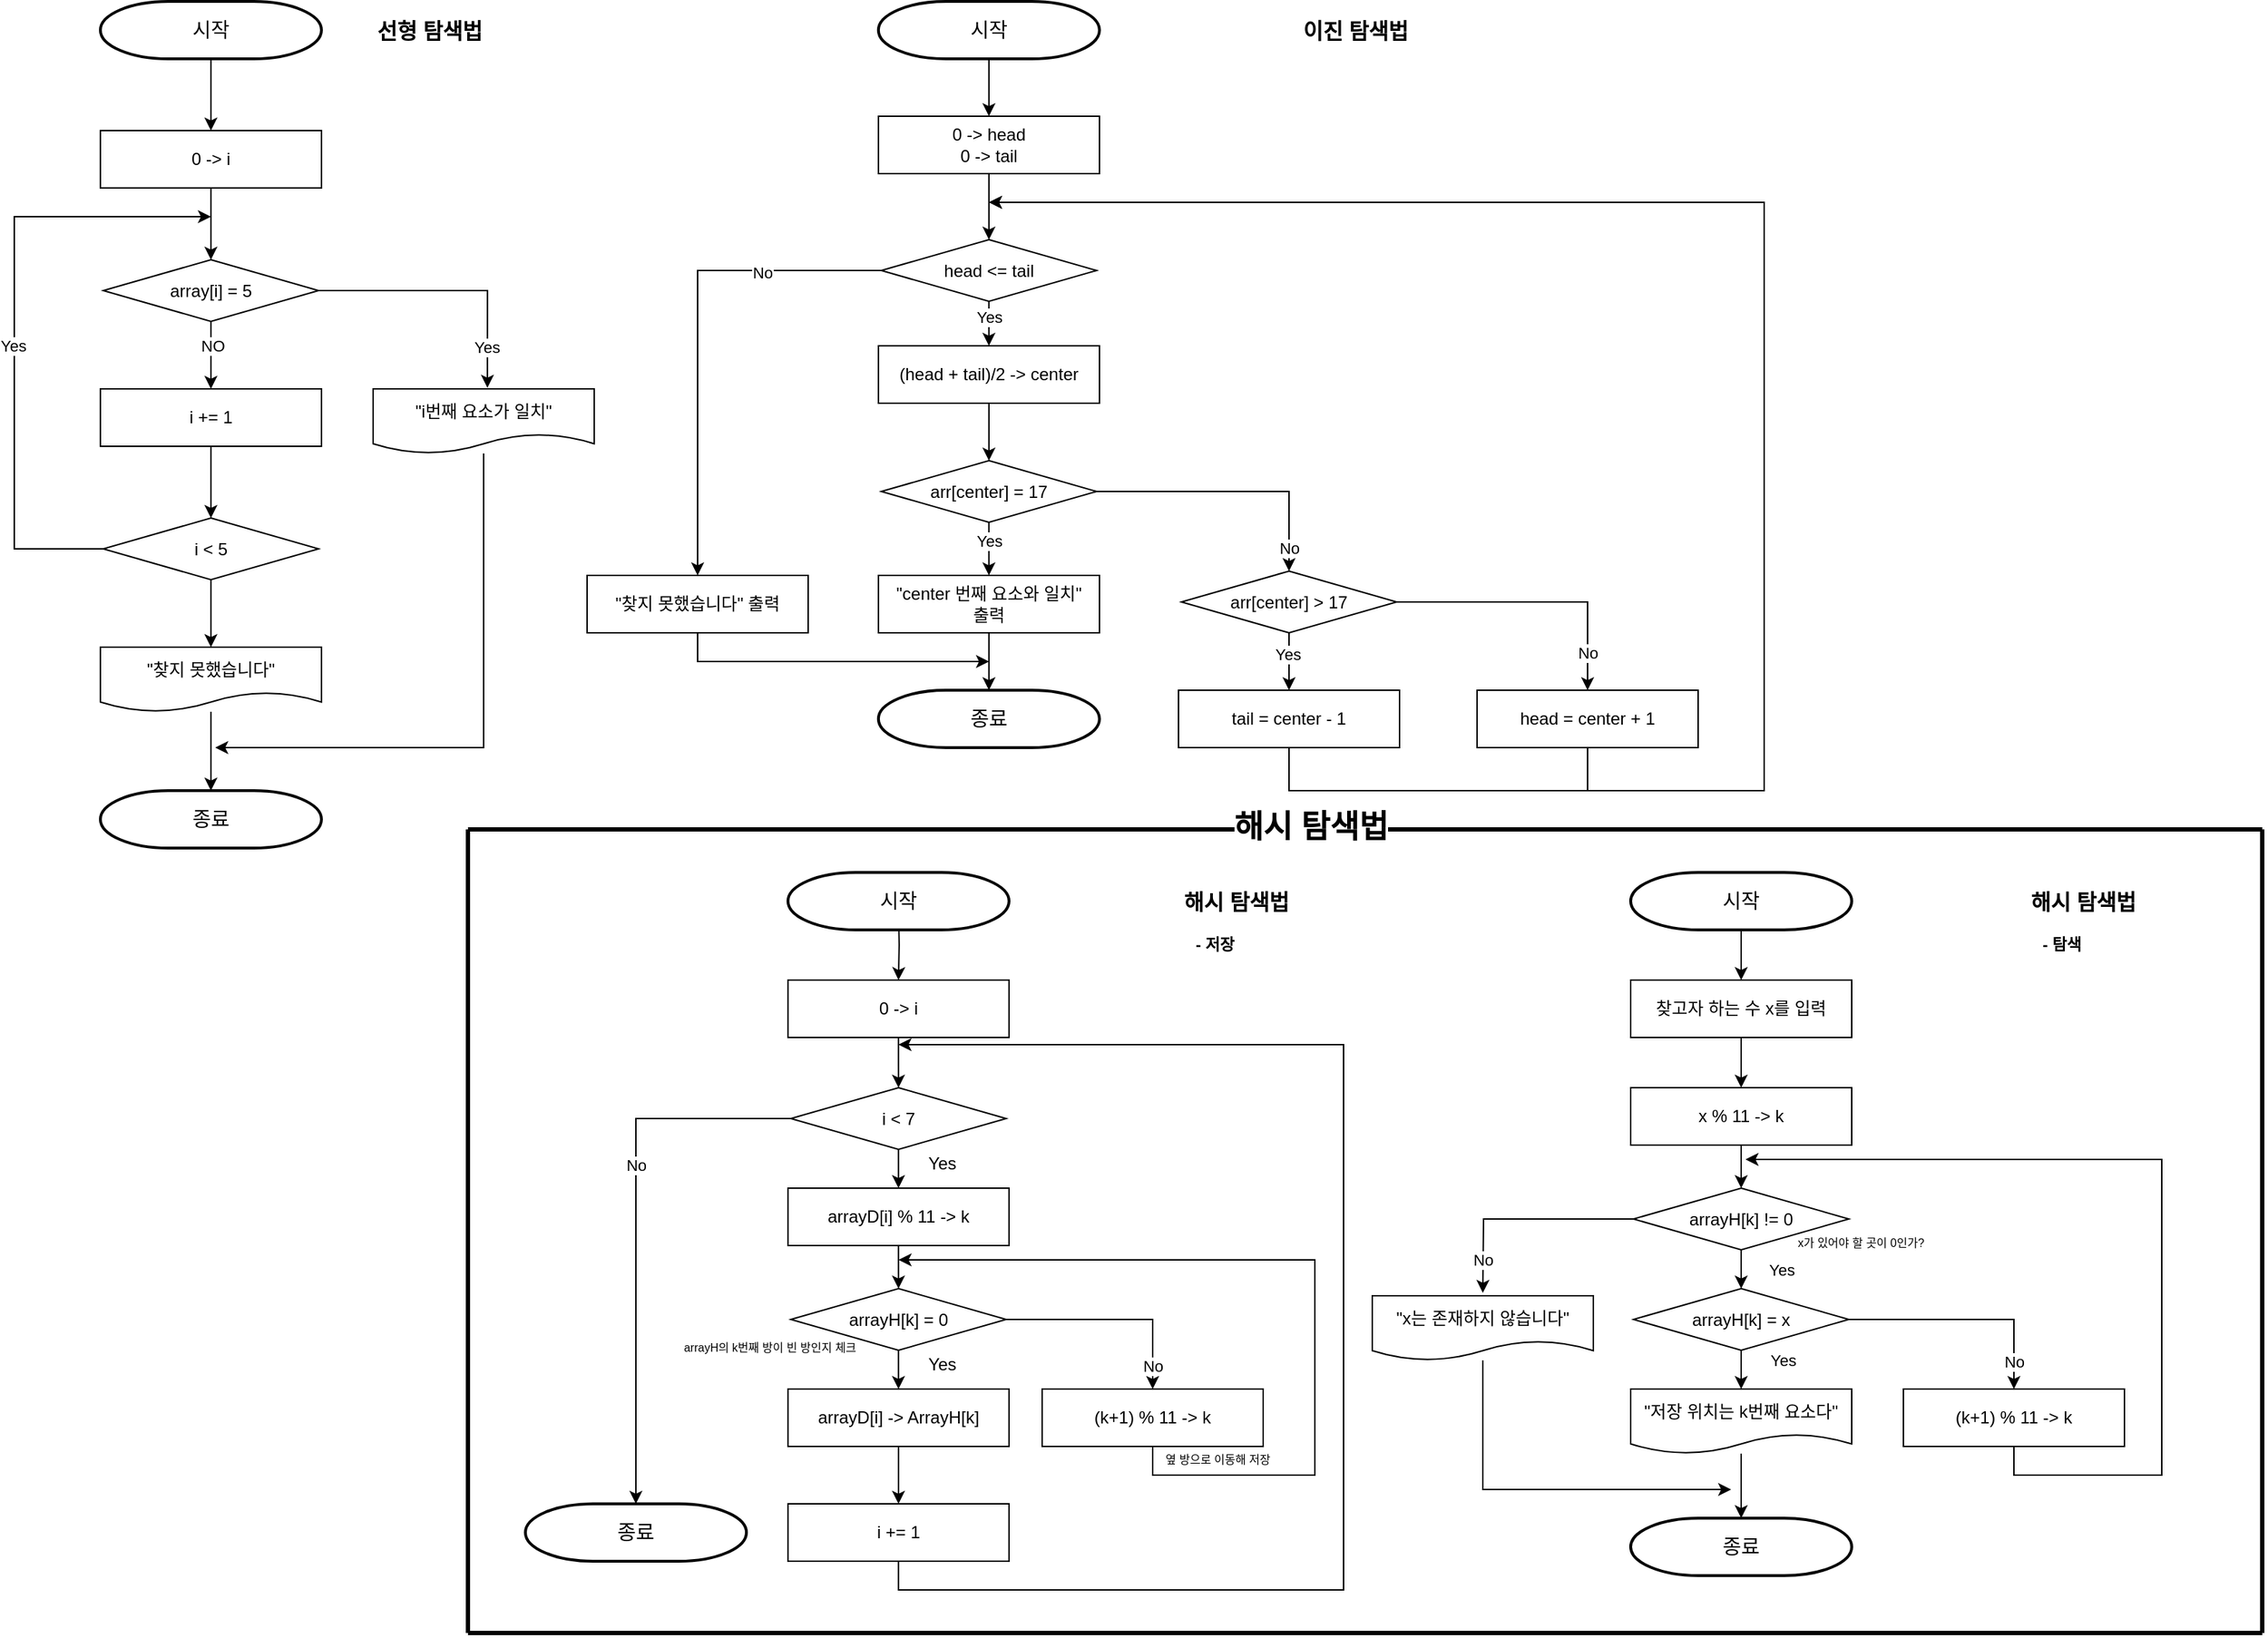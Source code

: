 <mxfile version="15.8.7" type="device"><diagram id="fEvEOkenN6dZXC_jMTnm" name="페이지-1"><mxGraphModel dx="2204" dy="1730" grid="1" gridSize="10" guides="1" tooltips="1" connect="1" arrows="1" fold="1" page="1" pageScale="1" pageWidth="1654" pageHeight="1169" math="0" shadow="0"><root><mxCell id="0"/><mxCell id="1" parent="0"/><mxCell id="blqlVI_5bHurJjlvy5nx-10" style="edgeStyle=orthogonalEdgeStyle;rounded=0;orthogonalLoop=1;jettySize=auto;html=1;entryX=0.5;entryY=0;entryDx=0;entryDy=0;" edge="1" parent="1" source="blqlVI_5bHurJjlvy5nx-1" target="blqlVI_5bHurJjlvy5nx-9"><mxGeometry relative="1" as="geometry"/></mxCell><mxCell id="blqlVI_5bHurJjlvy5nx-1" value="시작" style="strokeWidth=2;html=1;shape=mxgraph.flowchart.terminator;whiteSpace=wrap;fontSize=14;" vertex="1" parent="1"><mxGeometry x="70.94" y="10" width="154" height="40" as="geometry"/></mxCell><mxCell id="blqlVI_5bHurJjlvy5nx-14" style="edgeStyle=orthogonalEdgeStyle;rounded=0;orthogonalLoop=1;jettySize=auto;html=1;entryX=0.5;entryY=0;entryDx=0;entryDy=0;" edge="1" parent="1" source="blqlVI_5bHurJjlvy5nx-2" target="blqlVI_5bHurJjlvy5nx-12"><mxGeometry relative="1" as="geometry"/></mxCell><mxCell id="blqlVI_5bHurJjlvy5nx-16" value="NO" style="edgeLabel;html=1;align=center;verticalAlign=middle;resizable=0;points=[];" vertex="1" connectable="0" parent="blqlVI_5bHurJjlvy5nx-14"><mxGeometry x="-0.277" y="1" relative="1" as="geometry"><mxPoint as="offset"/></mxGeometry></mxCell><mxCell id="blqlVI_5bHurJjlvy5nx-34" style="edgeStyle=orthogonalEdgeStyle;rounded=0;orthogonalLoop=1;jettySize=auto;html=1;entryX=0.517;entryY=-0.017;entryDx=0;entryDy=0;entryPerimeter=0;" edge="1" parent="1" source="blqlVI_5bHurJjlvy5nx-2" target="blqlVI_5bHurJjlvy5nx-35"><mxGeometry relative="1" as="geometry"><mxPoint x="337.94" y="280" as="targetPoint"/><Array as="points"><mxPoint x="340.94" y="212"/></Array></mxGeometry></mxCell><mxCell id="blqlVI_5bHurJjlvy5nx-38" value="Yes" style="edgeLabel;html=1;align=center;verticalAlign=middle;resizable=0;points=[];" vertex="1" connectable="0" parent="blqlVI_5bHurJjlvy5nx-34"><mxGeometry x="-0.205" y="-1" relative="1" as="geometry"><mxPoint x="43" y="38" as="offset"/></mxGeometry></mxCell><mxCell id="blqlVI_5bHurJjlvy5nx-2" value="array[i] = 5" style="rhombus;whiteSpace=wrap;html=1;strokeWidth=1;" vertex="1" parent="1"><mxGeometry x="72.94" y="190" width="150" height="43" as="geometry"/></mxCell><mxCell id="blqlVI_5bHurJjlvy5nx-11" style="edgeStyle=orthogonalEdgeStyle;rounded=0;orthogonalLoop=1;jettySize=auto;html=1;entryX=0.5;entryY=0;entryDx=0;entryDy=0;" edge="1" parent="1" source="blqlVI_5bHurJjlvy5nx-9" target="blqlVI_5bHurJjlvy5nx-2"><mxGeometry relative="1" as="geometry"/></mxCell><mxCell id="blqlVI_5bHurJjlvy5nx-9" value="0 -&amp;gt; i" style="rounded=0;whiteSpace=wrap;html=1;" vertex="1" parent="1"><mxGeometry x="70.94" y="100" width="154" height="40" as="geometry"/></mxCell><mxCell id="blqlVI_5bHurJjlvy5nx-24" style="edgeStyle=orthogonalEdgeStyle;rounded=0;orthogonalLoop=1;jettySize=auto;html=1;entryX=0.5;entryY=0;entryDx=0;entryDy=0;" edge="1" parent="1" source="blqlVI_5bHurJjlvy5nx-12" target="blqlVI_5bHurJjlvy5nx-23"><mxGeometry relative="1" as="geometry"/></mxCell><mxCell id="blqlVI_5bHurJjlvy5nx-12" value="i += 1" style="rounded=0;whiteSpace=wrap;html=1;" vertex="1" parent="1"><mxGeometry x="70.94" y="280" width="154" height="40" as="geometry"/></mxCell><mxCell id="blqlVI_5bHurJjlvy5nx-25" style="edgeStyle=orthogonalEdgeStyle;rounded=0;orthogonalLoop=1;jettySize=auto;html=1;" edge="1" parent="1" source="blqlVI_5bHurJjlvy5nx-23"><mxGeometry relative="1" as="geometry"><mxPoint x="147.94" y="160.0" as="targetPoint"/><Array as="points"><mxPoint x="10.94" y="391"/><mxPoint x="10.94" y="160"/></Array></mxGeometry></mxCell><mxCell id="blqlVI_5bHurJjlvy5nx-26" value="Yes" style="edgeLabel;html=1;align=center;verticalAlign=middle;resizable=0;points=[];" vertex="1" connectable="0" parent="blqlVI_5bHurJjlvy5nx-25"><mxGeometry x="-0.243" y="1" relative="1" as="geometry"><mxPoint y="-41" as="offset"/></mxGeometry></mxCell><mxCell id="blqlVI_5bHurJjlvy5nx-28" style="edgeStyle=orthogonalEdgeStyle;rounded=0;orthogonalLoop=1;jettySize=auto;html=1;entryX=0.5;entryY=0;entryDx=0;entryDy=0;" edge="1" parent="1" source="blqlVI_5bHurJjlvy5nx-23" target="blqlVI_5bHurJjlvy5nx-27"><mxGeometry relative="1" as="geometry"/></mxCell><mxCell id="blqlVI_5bHurJjlvy5nx-23" value="i &amp;lt; 5" style="rhombus;whiteSpace=wrap;html=1;strokeWidth=1;" vertex="1" parent="1"><mxGeometry x="72.94" y="370" width="150" height="43" as="geometry"/></mxCell><mxCell id="blqlVI_5bHurJjlvy5nx-32" style="edgeStyle=orthogonalEdgeStyle;rounded=0;orthogonalLoop=1;jettySize=auto;html=1;entryX=0.5;entryY=0;entryDx=0;entryDy=0;entryPerimeter=0;" edge="1" parent="1" source="blqlVI_5bHurJjlvy5nx-27" target="blqlVI_5bHurJjlvy5nx-31"><mxGeometry relative="1" as="geometry"/></mxCell><mxCell id="blqlVI_5bHurJjlvy5nx-27" value="&quot;찾지 못했습니다&quot;" style="shape=document;whiteSpace=wrap;html=1;boundedLbl=1;" vertex="1" parent="1"><mxGeometry x="70.94" y="460" width="154" height="45" as="geometry"/></mxCell><mxCell id="blqlVI_5bHurJjlvy5nx-31" value="종료" style="strokeWidth=2;html=1;shape=mxgraph.flowchart.terminator;whiteSpace=wrap;fontSize=14;" vertex="1" parent="1"><mxGeometry x="70.94" y="560" width="154" height="40" as="geometry"/></mxCell><mxCell id="blqlVI_5bHurJjlvy5nx-36" style="edgeStyle=orthogonalEdgeStyle;rounded=0;orthogonalLoop=1;jettySize=auto;html=1;" edge="1" parent="1" source="blqlVI_5bHurJjlvy5nx-35"><mxGeometry relative="1" as="geometry"><mxPoint x="150.94" y="530" as="targetPoint"/><Array as="points"><mxPoint x="337.94" y="530"/></Array></mxGeometry></mxCell><mxCell id="blqlVI_5bHurJjlvy5nx-35" value="&quot;i번째 요소가 일치&quot;" style="shape=document;whiteSpace=wrap;html=1;boundedLbl=1;" vertex="1" parent="1"><mxGeometry x="260.94" y="280" width="154" height="45" as="geometry"/></mxCell><mxCell id="blqlVI_5bHurJjlvy5nx-42" style="edgeStyle=orthogonalEdgeStyle;rounded=0;orthogonalLoop=1;jettySize=auto;html=1;entryX=0.5;entryY=0;entryDx=0;entryDy=0;" edge="1" parent="1" source="blqlVI_5bHurJjlvy5nx-39" target="blqlVI_5bHurJjlvy5nx-40"><mxGeometry relative="1" as="geometry"/></mxCell><mxCell id="blqlVI_5bHurJjlvy5nx-39" value="시작" style="strokeWidth=2;html=1;shape=mxgraph.flowchart.terminator;whiteSpace=wrap;fontSize=14;" vertex="1" parent="1"><mxGeometry x="612.94" y="10" width="154" height="40" as="geometry"/></mxCell><mxCell id="blqlVI_5bHurJjlvy5nx-76" style="edgeStyle=orthogonalEdgeStyle;rounded=0;orthogonalLoop=1;jettySize=auto;html=1;entryX=0.5;entryY=0;entryDx=0;entryDy=0;" edge="1" parent="1" source="blqlVI_5bHurJjlvy5nx-40" target="blqlVI_5bHurJjlvy5nx-75"><mxGeometry relative="1" as="geometry"/></mxCell><mxCell id="blqlVI_5bHurJjlvy5nx-40" value="0 -&amp;gt; head&lt;br&gt;0 -&amp;gt; tail" style="rounded=0;whiteSpace=wrap;html=1;" vertex="1" parent="1"><mxGeometry x="612.94" y="90" width="154" height="40" as="geometry"/></mxCell><mxCell id="blqlVI_5bHurJjlvy5nx-46" style="edgeStyle=orthogonalEdgeStyle;rounded=0;orthogonalLoop=1;jettySize=auto;html=1;entryX=0.5;entryY=0;entryDx=0;entryDy=0;" edge="1" parent="1" source="blqlVI_5bHurJjlvy5nx-43" target="blqlVI_5bHurJjlvy5nx-45"><mxGeometry relative="1" as="geometry"/></mxCell><mxCell id="blqlVI_5bHurJjlvy5nx-43" value="(head + tail)/2 -&amp;gt; center" style="rounded=0;whiteSpace=wrap;html=1;" vertex="1" parent="1"><mxGeometry x="612.94" y="250" width="154" height="40" as="geometry"/></mxCell><mxCell id="blqlVI_5bHurJjlvy5nx-48" style="edgeStyle=orthogonalEdgeStyle;rounded=0;orthogonalLoop=1;jettySize=auto;html=1;entryX=0.5;entryY=0;entryDx=0;entryDy=0;" edge="1" parent="1" source="blqlVI_5bHurJjlvy5nx-45" target="blqlVI_5bHurJjlvy5nx-47"><mxGeometry relative="1" as="geometry"/></mxCell><mxCell id="blqlVI_5bHurJjlvy5nx-49" value="Yes" style="edgeLabel;html=1;align=center;verticalAlign=middle;resizable=0;points=[];" vertex="1" connectable="0" parent="blqlVI_5bHurJjlvy5nx-48"><mxGeometry x="-0.385" relative="1" as="geometry"><mxPoint as="offset"/></mxGeometry></mxCell><mxCell id="blqlVI_5bHurJjlvy5nx-57" style="edgeStyle=orthogonalEdgeStyle;rounded=0;orthogonalLoop=1;jettySize=auto;html=1;entryX=0.5;entryY=0;entryDx=0;entryDy=0;" edge="1" parent="1" source="blqlVI_5bHurJjlvy5nx-45" target="blqlVI_5bHurJjlvy5nx-55"><mxGeometry relative="1" as="geometry"/></mxCell><mxCell id="blqlVI_5bHurJjlvy5nx-58" value="No" style="edgeLabel;html=1;align=center;verticalAlign=middle;resizable=0;points=[];" vertex="1" connectable="0" parent="blqlVI_5bHurJjlvy5nx-57"><mxGeometry x="0.476" y="1" relative="1" as="geometry"><mxPoint x="-1" y="33" as="offset"/></mxGeometry></mxCell><mxCell id="blqlVI_5bHurJjlvy5nx-45" value="arr[center] = 17" style="rhombus;whiteSpace=wrap;html=1;strokeWidth=1;" vertex="1" parent="1"><mxGeometry x="614.94" y="330" width="150" height="43" as="geometry"/></mxCell><mxCell id="blqlVI_5bHurJjlvy5nx-53" style="edgeStyle=orthogonalEdgeStyle;rounded=0;orthogonalLoop=1;jettySize=auto;html=1;entryX=0.5;entryY=0;entryDx=0;entryDy=0;entryPerimeter=0;" edge="1" parent="1" source="blqlVI_5bHurJjlvy5nx-47" target="blqlVI_5bHurJjlvy5nx-50"><mxGeometry relative="1" as="geometry"/></mxCell><mxCell id="blqlVI_5bHurJjlvy5nx-47" value="&quot;center 번째 요소와 일치&quot;&lt;br&gt;출력" style="rounded=0;whiteSpace=wrap;html=1;" vertex="1" parent="1"><mxGeometry x="612.94" y="410" width="154" height="40" as="geometry"/></mxCell><mxCell id="blqlVI_5bHurJjlvy5nx-50" value="종료" style="strokeWidth=2;html=1;shape=mxgraph.flowchart.terminator;whiteSpace=wrap;fontSize=14;" vertex="1" parent="1"><mxGeometry x="612.94" y="490" width="154" height="40" as="geometry"/></mxCell><mxCell id="blqlVI_5bHurJjlvy5nx-68" style="edgeStyle=orthogonalEdgeStyle;rounded=0;orthogonalLoop=1;jettySize=auto;html=1;" edge="1" parent="1" source="blqlVI_5bHurJjlvy5nx-54"><mxGeometry relative="1" as="geometry"><mxPoint x="690" y="150" as="targetPoint"/><Array as="points"><mxPoint x="899" y="560"/><mxPoint x="1230" y="560"/><mxPoint x="1230" y="150"/></Array></mxGeometry></mxCell><mxCell id="blqlVI_5bHurJjlvy5nx-54" value="tail = center - 1" style="rounded=0;whiteSpace=wrap;html=1;" vertex="1" parent="1"><mxGeometry x="822" y="490" width="154" height="40" as="geometry"/></mxCell><mxCell id="blqlVI_5bHurJjlvy5nx-61" style="edgeStyle=orthogonalEdgeStyle;rounded=0;orthogonalLoop=1;jettySize=auto;html=1;entryX=0.5;entryY=0;entryDx=0;entryDy=0;" edge="1" parent="1" source="blqlVI_5bHurJjlvy5nx-55" target="blqlVI_5bHurJjlvy5nx-60"><mxGeometry relative="1" as="geometry"/></mxCell><mxCell id="blqlVI_5bHurJjlvy5nx-64" value="No" style="edgeLabel;html=1;align=center;verticalAlign=middle;resizable=0;points=[];" vertex="1" connectable="0" parent="blqlVI_5bHurJjlvy5nx-61"><mxGeometry x="-0.467" y="1" relative="1" as="geometry"><mxPoint x="81" y="36" as="offset"/></mxGeometry></mxCell><mxCell id="blqlVI_5bHurJjlvy5nx-62" style="edgeStyle=orthogonalEdgeStyle;rounded=0;orthogonalLoop=1;jettySize=auto;html=1;entryX=0.5;entryY=0;entryDx=0;entryDy=0;" edge="1" parent="1" source="blqlVI_5bHurJjlvy5nx-55" target="blqlVI_5bHurJjlvy5nx-54"><mxGeometry relative="1" as="geometry"/></mxCell><mxCell id="blqlVI_5bHurJjlvy5nx-63" value="Yes" style="edgeLabel;html=1;align=center;verticalAlign=middle;resizable=0;points=[];" vertex="1" connectable="0" parent="blqlVI_5bHurJjlvy5nx-62"><mxGeometry x="-0.271" y="-1" relative="1" as="geometry"><mxPoint as="offset"/></mxGeometry></mxCell><mxCell id="blqlVI_5bHurJjlvy5nx-55" value="arr[center] &amp;gt; 17" style="rhombus;whiteSpace=wrap;html=1;strokeWidth=1;" vertex="1" parent="1"><mxGeometry x="824" y="407" width="150" height="43" as="geometry"/></mxCell><mxCell id="blqlVI_5bHurJjlvy5nx-65" style="edgeStyle=orthogonalEdgeStyle;rounded=0;orthogonalLoop=1;jettySize=auto;html=1;" edge="1" parent="1" source="blqlVI_5bHurJjlvy5nx-60"><mxGeometry relative="1" as="geometry"><mxPoint x="690" y="150" as="targetPoint"/><Array as="points"><mxPoint x="1107" y="560"/><mxPoint x="1230" y="560"/><mxPoint x="1230" y="150"/></Array></mxGeometry></mxCell><mxCell id="blqlVI_5bHurJjlvy5nx-60" value="head = center + 1" style="rounded=0;whiteSpace=wrap;html=1;" vertex="1" parent="1"><mxGeometry x="1030" y="490" width="154" height="40" as="geometry"/></mxCell><mxCell id="blqlVI_5bHurJjlvy5nx-77" style="edgeStyle=orthogonalEdgeStyle;rounded=0;orthogonalLoop=1;jettySize=auto;html=1;entryX=0.5;entryY=0;entryDx=0;entryDy=0;" edge="1" parent="1" source="blqlVI_5bHurJjlvy5nx-75" target="blqlVI_5bHurJjlvy5nx-43"><mxGeometry relative="1" as="geometry"/></mxCell><mxCell id="blqlVI_5bHurJjlvy5nx-78" style="edgeStyle=orthogonalEdgeStyle;rounded=0;orthogonalLoop=1;jettySize=auto;html=1;entryX=0.5;entryY=0;entryDx=0;entryDy=0;" edge="1" parent="1" source="blqlVI_5bHurJjlvy5nx-75" target="blqlVI_5bHurJjlvy5nx-80"><mxGeometry relative="1" as="geometry"><mxPoint x="570" y="400" as="targetPoint"/></mxGeometry></mxCell><mxCell id="blqlVI_5bHurJjlvy5nx-83" value="No" style="edgeLabel;html=1;align=center;verticalAlign=middle;resizable=0;points=[];" vertex="1" connectable="0" parent="blqlVI_5bHurJjlvy5nx-78"><mxGeometry x="-0.508" y="1" relative="1" as="geometry"><mxPoint as="offset"/></mxGeometry></mxCell><mxCell id="blqlVI_5bHurJjlvy5nx-75" value="head &amp;lt;= tail" style="rhombus;whiteSpace=wrap;html=1;strokeWidth=1;" vertex="1" parent="1"><mxGeometry x="614.94" y="176" width="150" height="43" as="geometry"/></mxCell><mxCell id="blqlVI_5bHurJjlvy5nx-81" style="edgeStyle=orthogonalEdgeStyle;rounded=0;orthogonalLoop=1;jettySize=auto;html=1;" edge="1" parent="1" source="blqlVI_5bHurJjlvy5nx-80"><mxGeometry relative="1" as="geometry"><mxPoint x="690" y="470.0" as="targetPoint"/><Array as="points"><mxPoint x="487" y="470"/></Array></mxGeometry></mxCell><mxCell id="blqlVI_5bHurJjlvy5nx-80" value="&quot;찾지 못했습니다&quot; 출력" style="rounded=0;whiteSpace=wrap;html=1;" vertex="1" parent="1"><mxGeometry x="410" y="410" width="154" height="40" as="geometry"/></mxCell><mxCell id="blqlVI_5bHurJjlvy5nx-84" value="Yes" style="edgeLabel;html=1;align=center;verticalAlign=middle;resizable=0;points=[];" vertex="1" connectable="0" parent="1"><mxGeometry x="689.943" y="230.0" as="geometry"/></mxCell><mxCell id="blqlVI_5bHurJjlvy5nx-86" style="edgeStyle=orthogonalEdgeStyle;rounded=0;orthogonalLoop=1;jettySize=auto;html=1;entryX=0.5;entryY=0;entryDx=0;entryDy=0;" edge="1" parent="1" target="blqlVI_5bHurJjlvy5nx-88"><mxGeometry relative="1" as="geometry"><mxPoint x="626.94" y="642" as="sourcePoint"/></mxGeometry></mxCell><mxCell id="blqlVI_5bHurJjlvy5nx-87" value="시작" style="strokeWidth=2;html=1;shape=mxgraph.flowchart.terminator;whiteSpace=wrap;fontSize=14;" vertex="1" parent="1"><mxGeometry x="549.94" y="617" width="154" height="40" as="geometry"/></mxCell><mxCell id="blqlVI_5bHurJjlvy5nx-90" style="edgeStyle=orthogonalEdgeStyle;rounded=0;orthogonalLoop=1;jettySize=auto;html=1;entryX=0.5;entryY=0;entryDx=0;entryDy=0;" edge="1" parent="1" source="blqlVI_5bHurJjlvy5nx-88" target="blqlVI_5bHurJjlvy5nx-89"><mxGeometry relative="1" as="geometry"/></mxCell><mxCell id="blqlVI_5bHurJjlvy5nx-88" value="0 -&amp;gt; i" style="rounded=0;whiteSpace=wrap;html=1;" vertex="1" parent="1"><mxGeometry x="549.94" y="692" width="154" height="40" as="geometry"/></mxCell><mxCell id="blqlVI_5bHurJjlvy5nx-93" style="edgeStyle=orthogonalEdgeStyle;rounded=0;orthogonalLoop=1;jettySize=auto;html=1;entryX=0.5;entryY=0;entryDx=0;entryDy=0;" edge="1" parent="1" source="blqlVI_5bHurJjlvy5nx-89" target="blqlVI_5bHurJjlvy5nx-92"><mxGeometry relative="1" as="geometry"/></mxCell><mxCell id="blqlVI_5bHurJjlvy5nx-107" style="edgeStyle=orthogonalEdgeStyle;rounded=0;orthogonalLoop=1;jettySize=auto;html=1;entryX=0.5;entryY=0;entryDx=0;entryDy=0;entryPerimeter=0;" edge="1" parent="1" source="blqlVI_5bHurJjlvy5nx-89" target="blqlVI_5bHurJjlvy5nx-105"><mxGeometry relative="1" as="geometry"/></mxCell><mxCell id="blqlVI_5bHurJjlvy5nx-109" value="No" style="edgeLabel;html=1;align=center;verticalAlign=middle;resizable=0;points=[];" vertex="1" connectable="0" parent="blqlVI_5bHurJjlvy5nx-107"><mxGeometry x="-0.802" y="-1" relative="1" as="geometry"><mxPoint x="-71" y="33" as="offset"/></mxGeometry></mxCell><mxCell id="blqlVI_5bHurJjlvy5nx-89" value="i &amp;lt; 7" style="rhombus;whiteSpace=wrap;html=1;strokeWidth=1;" vertex="1" parent="1"><mxGeometry x="551.94" y="767" width="150" height="43" as="geometry"/></mxCell><mxCell id="blqlVI_5bHurJjlvy5nx-97" style="edgeStyle=orthogonalEdgeStyle;rounded=0;orthogonalLoop=1;jettySize=auto;html=1;entryX=0.5;entryY=0;entryDx=0;entryDy=0;" edge="1" parent="1" source="blqlVI_5bHurJjlvy5nx-92" target="blqlVI_5bHurJjlvy5nx-94"><mxGeometry relative="1" as="geometry"/></mxCell><mxCell id="blqlVI_5bHurJjlvy5nx-92" value="arrayD[i] % 11 -&amp;gt; k" style="rounded=0;whiteSpace=wrap;html=1;" vertex="1" parent="1"><mxGeometry x="549.94" y="837" width="154" height="40" as="geometry"/></mxCell><mxCell id="blqlVI_5bHurJjlvy5nx-98" style="edgeStyle=orthogonalEdgeStyle;rounded=0;orthogonalLoop=1;jettySize=auto;html=1;entryX=0.5;entryY=0;entryDx=0;entryDy=0;" edge="1" parent="1" source="blqlVI_5bHurJjlvy5nx-94" target="blqlVI_5bHurJjlvy5nx-95"><mxGeometry relative="1" as="geometry"/></mxCell><mxCell id="blqlVI_5bHurJjlvy5nx-101" style="edgeStyle=orthogonalEdgeStyle;rounded=0;orthogonalLoop=1;jettySize=auto;html=1;entryX=0.5;entryY=0;entryDx=0;entryDy=0;" edge="1" parent="1" source="blqlVI_5bHurJjlvy5nx-94" target="blqlVI_5bHurJjlvy5nx-100"><mxGeometry relative="1" as="geometry"/></mxCell><mxCell id="blqlVI_5bHurJjlvy5nx-102" value="No" style="edgeLabel;html=1;align=center;verticalAlign=middle;resizable=0;points=[];" vertex="1" connectable="0" parent="blqlVI_5bHurJjlvy5nx-101"><mxGeometry x="0.566" y="-2" relative="1" as="geometry"><mxPoint x="2" y="16" as="offset"/></mxGeometry></mxCell><mxCell id="blqlVI_5bHurJjlvy5nx-94" value="arrayH[k] = 0" style="rhombus;whiteSpace=wrap;html=1;strokeWidth=1;" vertex="1" parent="1"><mxGeometry x="551.94" y="907" width="150" height="43" as="geometry"/></mxCell><mxCell id="blqlVI_5bHurJjlvy5nx-99" style="edgeStyle=orthogonalEdgeStyle;rounded=0;orthogonalLoop=1;jettySize=auto;html=1;entryX=0.5;entryY=0;entryDx=0;entryDy=0;" edge="1" parent="1" source="blqlVI_5bHurJjlvy5nx-95" target="blqlVI_5bHurJjlvy5nx-96"><mxGeometry relative="1" as="geometry"/></mxCell><mxCell id="blqlVI_5bHurJjlvy5nx-95" value="arrayD[i] -&amp;gt; ArrayH[k]" style="rounded=0;whiteSpace=wrap;html=1;" vertex="1" parent="1"><mxGeometry x="549.94" y="977" width="154" height="40" as="geometry"/></mxCell><mxCell id="blqlVI_5bHurJjlvy5nx-110" style="edgeStyle=orthogonalEdgeStyle;rounded=0;orthogonalLoop=1;jettySize=auto;html=1;" edge="1" parent="1" source="blqlVI_5bHurJjlvy5nx-96"><mxGeometry relative="1" as="geometry"><mxPoint x="626.94" y="737" as="targetPoint"/><Array as="points"><mxPoint x="627" y="1117"/><mxPoint x="937" y="1117"/><mxPoint x="937" y="737"/></Array></mxGeometry></mxCell><mxCell id="blqlVI_5bHurJjlvy5nx-96" value="i += 1" style="rounded=0;whiteSpace=wrap;html=1;" vertex="1" parent="1"><mxGeometry x="549.94" y="1057" width="154" height="40" as="geometry"/></mxCell><mxCell id="blqlVI_5bHurJjlvy5nx-106" style="edgeStyle=orthogonalEdgeStyle;rounded=0;orthogonalLoop=1;jettySize=auto;html=1;" edge="1" parent="1" source="blqlVI_5bHurJjlvy5nx-100"><mxGeometry relative="1" as="geometry"><mxPoint x="627" y="887" as="targetPoint"/><Array as="points"><mxPoint x="804" y="1037"/><mxPoint x="917" y="1037"/><mxPoint x="917" y="887"/></Array></mxGeometry></mxCell><mxCell id="blqlVI_5bHurJjlvy5nx-100" value="(k+1) % 11 -&amp;gt; k" style="rounded=0;whiteSpace=wrap;html=1;" vertex="1" parent="1"><mxGeometry x="727" y="977" width="154" height="40" as="geometry"/></mxCell><mxCell id="blqlVI_5bHurJjlvy5nx-104" value="Yes" style="text;html=1;align=center;verticalAlign=middle;resizable=0;points=[];autosize=1;strokeColor=none;fillColor=none;" vertex="1" parent="1"><mxGeometry x="637" y="950" width="40" height="20" as="geometry"/></mxCell><mxCell id="blqlVI_5bHurJjlvy5nx-105" value="종료" style="strokeWidth=2;html=1;shape=mxgraph.flowchart.terminator;whiteSpace=wrap;fontSize=14;" vertex="1" parent="1"><mxGeometry x="367" y="1057" width="154" height="40" as="geometry"/></mxCell><mxCell id="blqlVI_5bHurJjlvy5nx-108" value="Yes" style="text;html=1;align=center;verticalAlign=middle;resizable=0;points=[];autosize=1;strokeColor=none;fillColor=none;" vertex="1" parent="1"><mxGeometry x="637" y="810" width="40" height="20" as="geometry"/></mxCell><mxCell id="blqlVI_5bHurJjlvy5nx-111" value="&lt;font style=&quot;font-size: 8px&quot;&gt;arrayH의 k번째 방이 빈 방인지 체크&lt;/font&gt;" style="text;html=1;align=center;verticalAlign=middle;resizable=0;points=[];autosize=1;strokeColor=none;fillColor=none;" vertex="1" parent="1"><mxGeometry x="467" y="937" width="140" height="20" as="geometry"/></mxCell><mxCell id="blqlVI_5bHurJjlvy5nx-112" value="&lt;font style=&quot;font-size: 8px&quot;&gt;옆 방으로 이동해 저장&lt;/font&gt;" style="text;html=1;align=center;verticalAlign=middle;resizable=0;points=[];autosize=1;strokeColor=none;fillColor=none;" vertex="1" parent="1"><mxGeometry x="804" y="1015" width="90" height="20" as="geometry"/></mxCell><mxCell id="blqlVI_5bHurJjlvy5nx-113" value="&lt;b&gt;&lt;font style=&quot;font-size: 15px&quot;&gt;선형 탐색법&lt;/font&gt;&lt;/b&gt;" style="text;html=1;align=center;verticalAlign=middle;resizable=0;points=[];autosize=1;strokeColor=none;fillColor=none;fontSize=8;" vertex="1" parent="1"><mxGeometry x="254.94" y="20" width="90" height="20" as="geometry"/></mxCell><mxCell id="blqlVI_5bHurJjlvy5nx-114" value="&lt;b&gt;&lt;font style=&quot;font-size: 15px&quot;&gt;이진 탐색법&lt;/font&gt;&lt;/b&gt;" style="text;html=1;align=center;verticalAlign=middle;resizable=0;points=[];autosize=1;strokeColor=none;fillColor=none;fontSize=8;" vertex="1" parent="1"><mxGeometry x="900" y="20" width="90" height="20" as="geometry"/></mxCell><mxCell id="blqlVI_5bHurJjlvy5nx-115" value="&lt;b style=&quot;font-size: 15px&quot;&gt;&lt;font style=&quot;font-size: 15px&quot;&gt;&lt;span&gt;해시 탐색법&lt;br&gt;&lt;/span&gt;&lt;/font&gt;&lt;/b&gt;" style="text;html=1;align=center;verticalAlign=middle;resizable=0;points=[];autosize=1;strokeColor=none;fillColor=none;fontSize=8;" vertex="1" parent="1"><mxGeometry x="817" y="627" width="90" height="20" as="geometry"/></mxCell><mxCell id="blqlVI_5bHurJjlvy5nx-116" value="&lt;b&gt;&lt;font&gt;&lt;font style=&quot;font-size: 11px&quot;&gt;- 저장&lt;/font&gt;&lt;br&gt;&lt;/font&gt;&lt;/b&gt;" style="text;html=1;align=center;verticalAlign=middle;resizable=0;points=[];autosize=1;strokeColor=none;fillColor=none;fontSize=8;" vertex="1" parent="1"><mxGeometry x="827" y="657" width="40" height="20" as="geometry"/></mxCell><mxCell id="blqlVI_5bHurJjlvy5nx-119" style="edgeStyle=orthogonalEdgeStyle;rounded=0;orthogonalLoop=1;jettySize=auto;html=1;entryX=0.5;entryY=0;entryDx=0;entryDy=0;fontSize=11;" edge="1" parent="1" source="blqlVI_5bHurJjlvy5nx-117" target="blqlVI_5bHurJjlvy5nx-118"><mxGeometry relative="1" as="geometry"/></mxCell><mxCell id="blqlVI_5bHurJjlvy5nx-117" value="시작" style="strokeWidth=2;html=1;shape=mxgraph.flowchart.terminator;whiteSpace=wrap;fontSize=14;" vertex="1" parent="1"><mxGeometry x="1137" y="617" width="154" height="40" as="geometry"/></mxCell><mxCell id="blqlVI_5bHurJjlvy5nx-121" style="edgeStyle=orthogonalEdgeStyle;rounded=0;orthogonalLoop=1;jettySize=auto;html=1;entryX=0.5;entryY=0;entryDx=0;entryDy=0;fontSize=11;" edge="1" parent="1" source="blqlVI_5bHurJjlvy5nx-118" target="blqlVI_5bHurJjlvy5nx-120"><mxGeometry relative="1" as="geometry"/></mxCell><mxCell id="blqlVI_5bHurJjlvy5nx-118" value="찾고자 하는 수 x를 입력" style="rounded=0;whiteSpace=wrap;html=1;" vertex="1" parent="1"><mxGeometry x="1137" y="692" width="154" height="40" as="geometry"/></mxCell><mxCell id="blqlVI_5bHurJjlvy5nx-123" style="edgeStyle=orthogonalEdgeStyle;rounded=0;orthogonalLoop=1;jettySize=auto;html=1;entryX=0.5;entryY=0;entryDx=0;entryDy=0;fontSize=11;" edge="1" parent="1" source="blqlVI_5bHurJjlvy5nx-120" target="blqlVI_5bHurJjlvy5nx-122"><mxGeometry relative="1" as="geometry"/></mxCell><mxCell id="blqlVI_5bHurJjlvy5nx-129" style="edgeStyle=orthogonalEdgeStyle;rounded=0;orthogonalLoop=1;jettySize=auto;html=1;fontSize=11;exitX=0;exitY=0.5;exitDx=0;exitDy=0;" edge="1" parent="1" source="blqlVI_5bHurJjlvy5nx-122"><mxGeometry relative="1" as="geometry"><mxPoint x="1034" y="910" as="targetPoint"/></mxGeometry></mxCell><mxCell id="blqlVI_5bHurJjlvy5nx-120" value="x % 11 -&amp;gt; k" style="rounded=0;whiteSpace=wrap;html=1;" vertex="1" parent="1"><mxGeometry x="1137" y="767" width="154" height="40" as="geometry"/></mxCell><mxCell id="blqlVI_5bHurJjlvy5nx-125" style="edgeStyle=orthogonalEdgeStyle;rounded=0;orthogonalLoop=1;jettySize=auto;html=1;entryX=0.5;entryY=0;entryDx=0;entryDy=0;fontSize=11;" edge="1" parent="1" source="blqlVI_5bHurJjlvy5nx-122" target="blqlVI_5bHurJjlvy5nx-124"><mxGeometry relative="1" as="geometry"/></mxCell><mxCell id="blqlVI_5bHurJjlvy5nx-122" value="arrayH[k] != 0" style="rhombus;whiteSpace=wrap;html=1;strokeWidth=1;" vertex="1" parent="1"><mxGeometry x="1139" y="837" width="150" height="43" as="geometry"/></mxCell><mxCell id="blqlVI_5bHurJjlvy5nx-127" style="edgeStyle=orthogonalEdgeStyle;rounded=0;orthogonalLoop=1;jettySize=auto;html=1;entryX=0.5;entryY=0;entryDx=0;entryDy=0;fontSize=11;" edge="1" parent="1" source="blqlVI_5bHurJjlvy5nx-124" target="blqlVI_5bHurJjlvy5nx-126"><mxGeometry relative="1" as="geometry"/></mxCell><mxCell id="blqlVI_5bHurJjlvy5nx-135" style="edgeStyle=orthogonalEdgeStyle;rounded=0;orthogonalLoop=1;jettySize=auto;html=1;entryX=0.5;entryY=0;entryDx=0;entryDy=0;fontSize=11;" edge="1" parent="1" source="blqlVI_5bHurJjlvy5nx-124" target="blqlVI_5bHurJjlvy5nx-134"><mxGeometry relative="1" as="geometry"/></mxCell><mxCell id="blqlVI_5bHurJjlvy5nx-137" value="No" style="edgeLabel;html=1;align=center;verticalAlign=middle;resizable=0;points=[];fontSize=11;" vertex="1" connectable="0" parent="blqlVI_5bHurJjlvy5nx-135"><mxGeometry x="-0.475" y="1" relative="1" as="geometry"><mxPoint x="72" y="30" as="offset"/></mxGeometry></mxCell><mxCell id="blqlVI_5bHurJjlvy5nx-124" value="arrayH[k] = x" style="rhombus;whiteSpace=wrap;html=1;strokeWidth=1;" vertex="1" parent="1"><mxGeometry x="1139" y="907" width="150" height="43" as="geometry"/></mxCell><mxCell id="blqlVI_5bHurJjlvy5nx-132" style="edgeStyle=orthogonalEdgeStyle;rounded=0;orthogonalLoop=1;jettySize=auto;html=1;entryX=0.5;entryY=0;entryDx=0;entryDy=0;entryPerimeter=0;fontSize=11;" edge="1" parent="1" source="blqlVI_5bHurJjlvy5nx-126" target="blqlVI_5bHurJjlvy5nx-131"><mxGeometry relative="1" as="geometry"/></mxCell><mxCell id="blqlVI_5bHurJjlvy5nx-126" value="&quot;저장 위치는 k번째 요소다&quot;" style="shape=document;whiteSpace=wrap;html=1;boundedLbl=1;" vertex="1" parent="1"><mxGeometry x="1137" y="977" width="154" height="45" as="geometry"/></mxCell><mxCell id="blqlVI_5bHurJjlvy5nx-133" style="edgeStyle=orthogonalEdgeStyle;rounded=0;orthogonalLoop=1;jettySize=auto;html=1;fontSize=11;" edge="1" parent="1" source="blqlVI_5bHurJjlvy5nx-130"><mxGeometry relative="1" as="geometry"><mxPoint x="1207" y="1047" as="targetPoint"/><Array as="points"><mxPoint x="1034" y="1047"/></Array></mxGeometry></mxCell><mxCell id="blqlVI_5bHurJjlvy5nx-130" value="&quot;x는 존재하지 않습니다&quot;" style="shape=document;whiteSpace=wrap;html=1;boundedLbl=1;" vertex="1" parent="1"><mxGeometry x="957" y="912" width="154" height="45" as="geometry"/></mxCell><mxCell id="blqlVI_5bHurJjlvy5nx-131" value="종료" style="strokeWidth=2;html=1;shape=mxgraph.flowchart.terminator;whiteSpace=wrap;fontSize=14;" vertex="1" parent="1"><mxGeometry x="1137" y="1067" width="154" height="40" as="geometry"/></mxCell><mxCell id="blqlVI_5bHurJjlvy5nx-136" style="edgeStyle=orthogonalEdgeStyle;rounded=0;orthogonalLoop=1;jettySize=auto;html=1;fontSize=11;" edge="1" parent="1" source="blqlVI_5bHurJjlvy5nx-134"><mxGeometry relative="1" as="geometry"><mxPoint x="1217" y="817" as="targetPoint"/><Array as="points"><mxPoint x="1404" y="1037"/><mxPoint x="1507" y="1037"/><mxPoint x="1507" y="817"/></Array></mxGeometry></mxCell><mxCell id="blqlVI_5bHurJjlvy5nx-134" value="(k+1) % 11 -&amp;gt; k" style="rounded=0;whiteSpace=wrap;html=1;" vertex="1" parent="1"><mxGeometry x="1327" y="977" width="154" height="40" as="geometry"/></mxCell><mxCell id="blqlVI_5bHurJjlvy5nx-138" value="Yes" style="text;html=1;align=center;verticalAlign=middle;resizable=0;points=[];autosize=1;strokeColor=none;fillColor=none;fontSize=11;" vertex="1" parent="1"><mxGeometry x="1228" y="947" width="30" height="20" as="geometry"/></mxCell><mxCell id="blqlVI_5bHurJjlvy5nx-139" value="Yes" style="text;html=1;align=center;verticalAlign=middle;resizable=0;points=[];autosize=1;strokeColor=none;fillColor=none;fontSize=11;" vertex="1" parent="1"><mxGeometry x="1227" y="884" width="30" height="20" as="geometry"/></mxCell><mxCell id="blqlVI_5bHurJjlvy5nx-140" value="No" style="edgeLabel;html=1;align=center;verticalAlign=middle;resizable=0;points=[];fontSize=11;" vertex="1" connectable="0" parent="1"><mxGeometry x="1419.997" y="966.996" as="geometry"><mxPoint x="-386" y="-80" as="offset"/></mxGeometry></mxCell><mxCell id="blqlVI_5bHurJjlvy5nx-141" value="&lt;b style=&quot;font-size: 15px&quot;&gt;&lt;font style=&quot;font-size: 15px&quot;&gt;&lt;span&gt;해시 탐색법&lt;br&gt;&lt;/span&gt;&lt;/font&gt;&lt;/b&gt;" style="text;html=1;align=center;verticalAlign=middle;resizable=0;points=[];autosize=1;strokeColor=none;fillColor=none;fontSize=8;" vertex="1" parent="1"><mxGeometry x="1407" y="627" width="90" height="20" as="geometry"/></mxCell><mxCell id="blqlVI_5bHurJjlvy5nx-142" value="&lt;b&gt;&lt;font&gt;&lt;font style=&quot;font-size: 11px&quot;&gt;- 탐색&lt;/font&gt;&lt;br&gt;&lt;/font&gt;&lt;/b&gt;" style="text;html=1;align=center;verticalAlign=middle;resizable=0;points=[];autosize=1;strokeColor=none;fillColor=none;fontSize=8;" vertex="1" parent="1"><mxGeometry x="1417" y="657" width="40" height="20" as="geometry"/></mxCell><mxCell id="blqlVI_5bHurJjlvy5nx-143" value="&lt;font style=&quot;font-size: 8px&quot;&gt;x가 있어야 할 곳이 0인가?&lt;/font&gt;" style="text;html=1;align=center;verticalAlign=middle;resizable=0;points=[];autosize=1;strokeColor=none;fillColor=none;" vertex="1" parent="1"><mxGeometry x="1242" y="864" width="110" height="20" as="geometry"/></mxCell><mxCell id="blqlVI_5bHurJjlvy5nx-144" value="" style="endArrow=none;html=1;rounded=0;fontSize=11;strokeWidth=3;" edge="1" parent="1"><mxGeometry width="50" height="50" relative="1" as="geometry"><mxPoint x="1577" y="586.94" as="sourcePoint"/><mxPoint x="327" y="586.94" as="targetPoint"/></mxGeometry></mxCell><mxCell id="blqlVI_5bHurJjlvy5nx-148" value="&lt;font size=&quot;1&quot;&gt;&lt;b style=&quot;font-size: 22px&quot;&gt;해시 탐색법&lt;/b&gt;&lt;/font&gt;" style="edgeLabel;html=1;align=center;verticalAlign=middle;resizable=0;points=[];fontSize=11;" vertex="1" connectable="0" parent="blqlVI_5bHurJjlvy5nx-144"><mxGeometry x="0.061" y="-1" relative="1" as="geometry"><mxPoint as="offset"/></mxGeometry></mxCell><mxCell id="blqlVI_5bHurJjlvy5nx-145" value="" style="endArrow=none;html=1;rounded=0;fontSize=11;strokeWidth=3;" edge="1" parent="1"><mxGeometry width="50" height="50" relative="1" as="geometry"><mxPoint x="327" y="1147" as="sourcePoint"/><mxPoint x="327" y="587" as="targetPoint"/></mxGeometry></mxCell><mxCell id="blqlVI_5bHurJjlvy5nx-146" value="" style="endArrow=none;html=1;rounded=0;fontSize=11;strokeWidth=3;" edge="1" parent="1"><mxGeometry width="50" height="50" relative="1" as="geometry"><mxPoint x="1577" y="1147" as="sourcePoint"/><mxPoint x="327" y="1147" as="targetPoint"/></mxGeometry></mxCell><mxCell id="blqlVI_5bHurJjlvy5nx-147" value="" style="endArrow=none;html=1;rounded=0;fontSize=11;strokeWidth=3;" edge="1" parent="1"><mxGeometry width="50" height="50" relative="1" as="geometry"><mxPoint x="1577" y="1147" as="sourcePoint"/><mxPoint x="1577" y="587" as="targetPoint"/></mxGeometry></mxCell></root></mxGraphModel></diagram></mxfile>